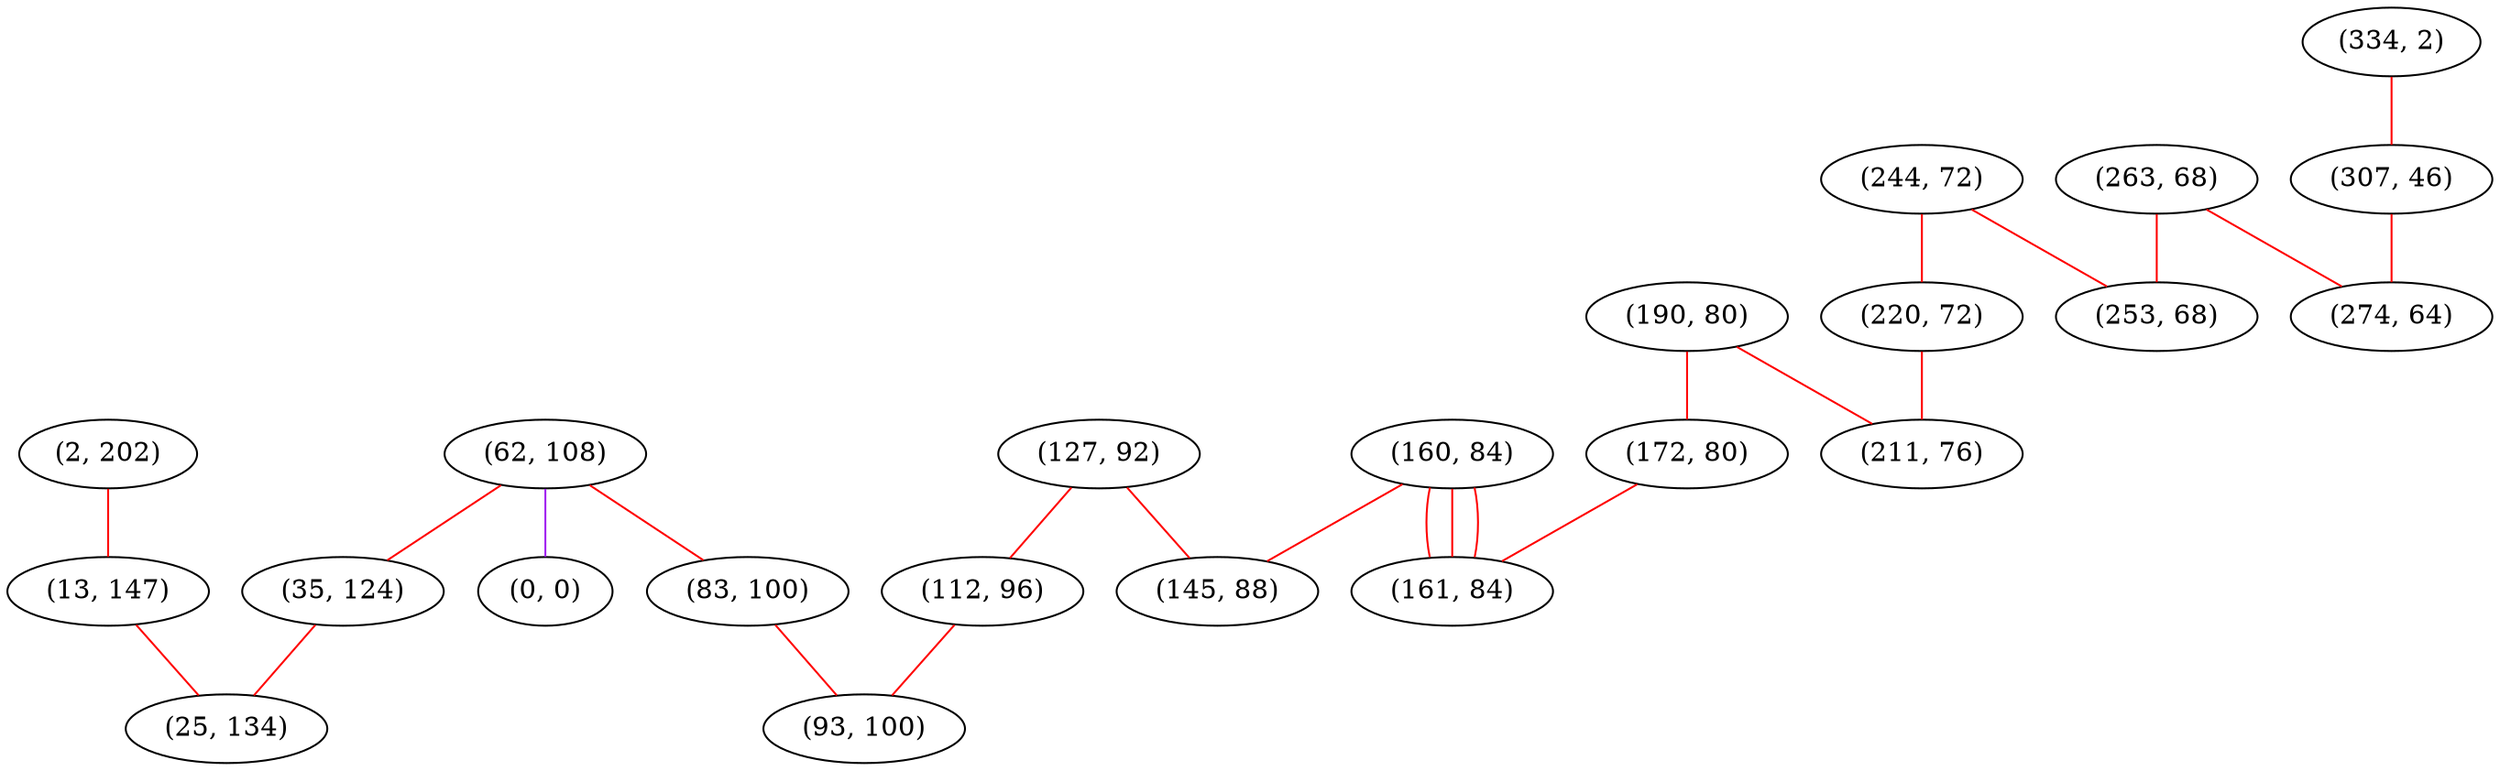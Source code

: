 graph "" {
"(127, 92)";
"(62, 108)";
"(2, 202)";
"(112, 96)";
"(35, 124)";
"(334, 2)";
"(83, 100)";
"(307, 46)";
"(263, 68)";
"(190, 80)";
"(244, 72)";
"(253, 68)";
"(274, 64)";
"(0, 0)";
"(13, 147)";
"(220, 72)";
"(160, 84)";
"(25, 134)";
"(145, 88)";
"(211, 76)";
"(172, 80)";
"(93, 100)";
"(161, 84)";
"(127, 92)" -- "(145, 88)"  [color=red, key=0, weight=1];
"(127, 92)" -- "(112, 96)"  [color=red, key=0, weight=1];
"(62, 108)" -- "(83, 100)"  [color=red, key=0, weight=1];
"(62, 108)" -- "(0, 0)"  [color=purple, key=0, weight=4];
"(62, 108)" -- "(35, 124)"  [color=red, key=0, weight=1];
"(2, 202)" -- "(13, 147)"  [color=red, key=0, weight=1];
"(112, 96)" -- "(93, 100)"  [color=red, key=0, weight=1];
"(35, 124)" -- "(25, 134)"  [color=red, key=0, weight=1];
"(334, 2)" -- "(307, 46)"  [color=red, key=0, weight=1];
"(83, 100)" -- "(93, 100)"  [color=red, key=0, weight=1];
"(307, 46)" -- "(274, 64)"  [color=red, key=0, weight=1];
"(263, 68)" -- "(274, 64)"  [color=red, key=0, weight=1];
"(263, 68)" -- "(253, 68)"  [color=red, key=0, weight=1];
"(190, 80)" -- "(211, 76)"  [color=red, key=0, weight=1];
"(190, 80)" -- "(172, 80)"  [color=red, key=0, weight=1];
"(244, 72)" -- "(253, 68)"  [color=red, key=0, weight=1];
"(244, 72)" -- "(220, 72)"  [color=red, key=0, weight=1];
"(13, 147)" -- "(25, 134)"  [color=red, key=0, weight=1];
"(220, 72)" -- "(211, 76)"  [color=red, key=0, weight=1];
"(160, 84)" -- "(145, 88)"  [color=red, key=0, weight=1];
"(160, 84)" -- "(161, 84)"  [color=red, key=0, weight=1];
"(160, 84)" -- "(161, 84)"  [color=red, key=1, weight=1];
"(160, 84)" -- "(161, 84)"  [color=red, key=2, weight=1];
"(172, 80)" -- "(161, 84)"  [color=red, key=0, weight=1];
}
